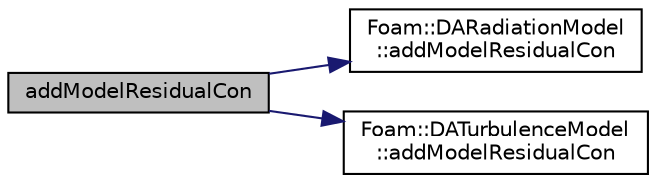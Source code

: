 digraph "addModelResidualCon"
{
  bgcolor="transparent";
  edge [fontname="Helvetica",fontsize="10",labelfontname="Helvetica",labelfontsize="10"];
  node [fontname="Helvetica",fontsize="10",shape=record];
  rankdir="LR";
  Node18 [label="addModelResidualCon",height=0.2,width=0.4,color="black", fillcolor="grey75", style="filled", fontcolor="black"];
  Node18 -> Node19 [color="midnightblue",fontsize="10",style="solid",fontname="Helvetica"];
  Node19 [label="Foam::DARadiationModel\l::addModelResidualCon",height=0.2,width=0.4,color="black",URL="$classFoam_1_1DARadiationModel.html#a582cd36c7470ee61350f126866919b45"];
  Node18 -> Node20 [color="midnightblue",fontsize="10",style="solid",fontname="Helvetica"];
  Node20 [label="Foam::DATurbulenceModel\l::addModelResidualCon",height=0.2,width=0.4,color="black",URL="$classFoam_1_1DATurbulenceModel.html#a582cd36c7470ee61350f126866919b45",tooltip="add the model residual connectivity to stateCon "];
}
